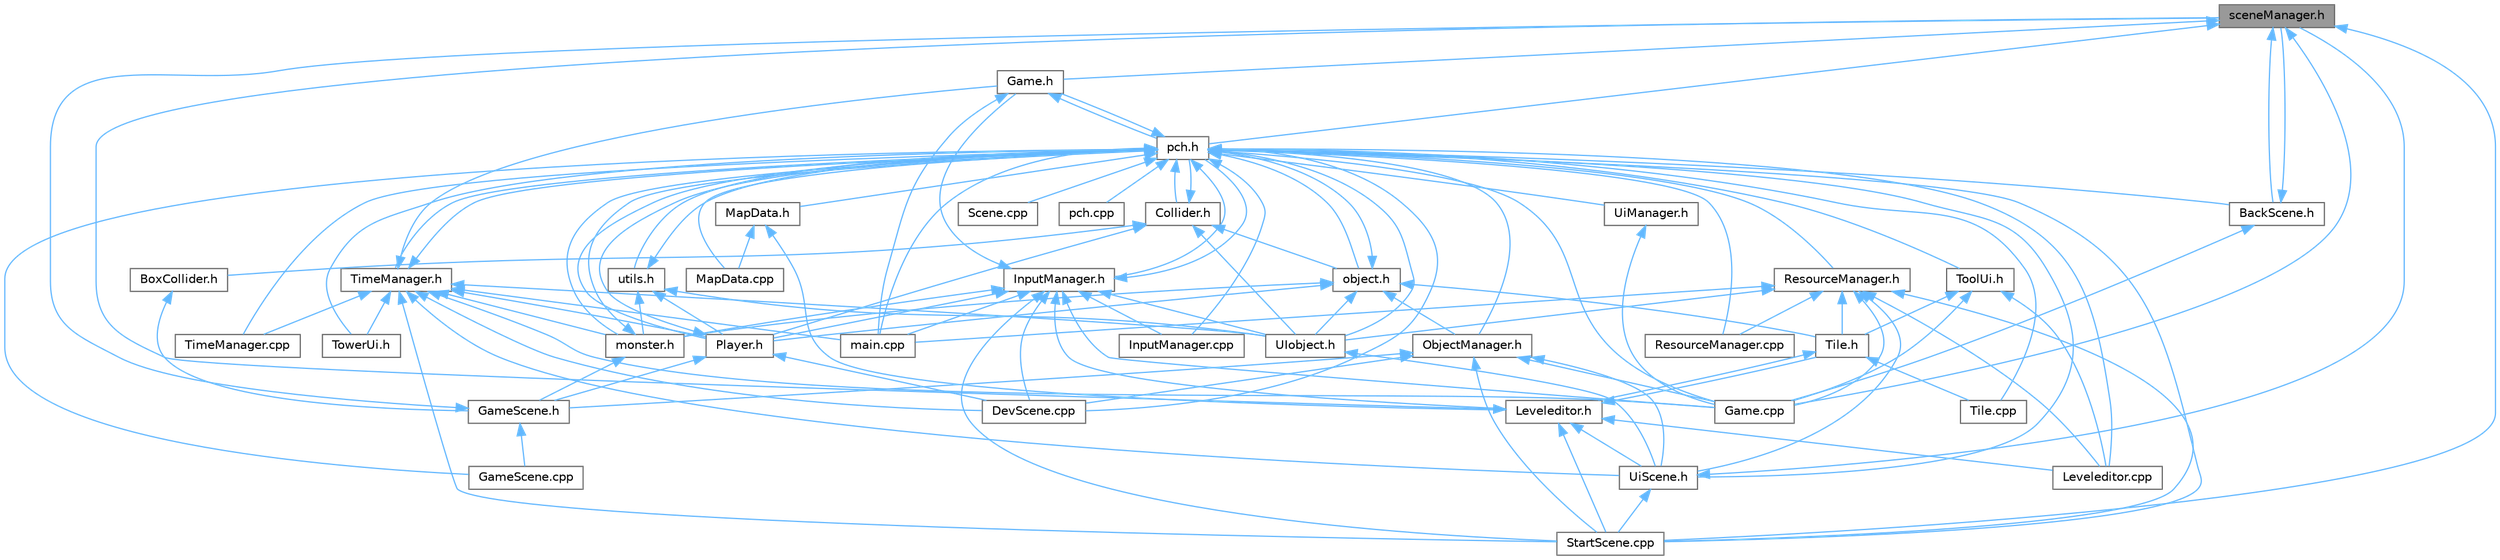 digraph "sceneManager.h"
{
 // LATEX_PDF_SIZE
  bgcolor="transparent";
  edge [fontname=Helvetica,fontsize=10,labelfontname=Helvetica,labelfontsize=10];
  node [fontname=Helvetica,fontsize=10,shape=box,height=0.2,width=0.4];
  Node1 [id="Node000001",label="sceneManager.h",height=0.2,width=0.4,color="gray40", fillcolor="grey60", style="filled", fontcolor="black",tooltip=" "];
  Node1 -> Node2 [id="edge1_Node000001_Node000002",dir="back",color="steelblue1",style="solid",tooltip=" "];
  Node2 [id="Node000002",label="BackScene.h",height=0.2,width=0.4,color="grey40", fillcolor="white", style="filled",URL="$_back_scene_8h.html",tooltip=" "];
  Node2 -> Node3 [id="edge2_Node000002_Node000003",dir="back",color="steelblue1",style="solid",tooltip=" "];
  Node3 [id="Node000003",label="Game.cpp",height=0.2,width=0.4,color="grey40", fillcolor="white", style="filled",URL="$_game_8cpp.html",tooltip=" "];
  Node2 -> Node1 [id="edge3_Node000002_Node000001",dir="back",color="steelblue1",style="solid",tooltip=" "];
  Node1 -> Node3 [id="edge4_Node000001_Node000003",dir="back",color="steelblue1",style="solid",tooltip=" "];
  Node1 -> Node4 [id="edge5_Node000001_Node000004",dir="back",color="steelblue1",style="solid",tooltip=" "];
  Node4 [id="Node000004",label="Game.h",height=0.2,width=0.4,color="grey40", fillcolor="white", style="filled",URL="$_game_8h.html",tooltip=" "];
  Node4 -> Node5 [id="edge6_Node000004_Node000005",dir="back",color="steelblue1",style="solid",tooltip=" "];
  Node5 [id="Node000005",label="main.cpp",height=0.2,width=0.4,color="grey40", fillcolor="white", style="filled",URL="$main_8cpp.html",tooltip=" "];
  Node4 -> Node6 [id="edge7_Node000004_Node000006",dir="back",color="steelblue1",style="solid",tooltip=" "];
  Node6 [id="Node000006",label="pch.h",height=0.2,width=0.4,color="grey40", fillcolor="white", style="filled",URL="$pch_8h.html",tooltip=" "];
  Node6 -> Node2 [id="edge8_Node000006_Node000002",dir="back",color="steelblue1",style="solid",tooltip=" "];
  Node6 -> Node7 [id="edge9_Node000006_Node000007",dir="back",color="steelblue1",style="solid",tooltip=" "];
  Node7 [id="Node000007",label="Collider.h",height=0.2,width=0.4,color="grey40", fillcolor="white", style="filled",URL="$_collider_8h.html",tooltip=" "];
  Node7 -> Node8 [id="edge10_Node000007_Node000008",dir="back",color="steelblue1",style="solid",tooltip=" "];
  Node8 [id="Node000008",label="BoxCollider.h",height=0.2,width=0.4,color="grey40", fillcolor="white", style="filled",URL="$_box_collider_8h.html",tooltip=" "];
  Node8 -> Node9 [id="edge11_Node000008_Node000009",dir="back",color="steelblue1",style="solid",tooltip=" "];
  Node9 [id="Node000009",label="GameScene.h",height=0.2,width=0.4,color="grey40", fillcolor="white", style="filled",URL="$_game_scene_8h.html",tooltip=" "];
  Node9 -> Node10 [id="edge12_Node000009_Node000010",dir="back",color="steelblue1",style="solid",tooltip=" "];
  Node10 [id="Node000010",label="GameScene.cpp",height=0.2,width=0.4,color="grey40", fillcolor="white", style="filled",URL="$_game_scene_8cpp.html",tooltip=" "];
  Node9 -> Node1 [id="edge13_Node000009_Node000001",dir="back",color="steelblue1",style="solid",tooltip=" "];
  Node7 -> Node11 [id="edge14_Node000007_Node000011",dir="back",color="steelblue1",style="solid",tooltip=" "];
  Node11 [id="Node000011",label="Player.h",height=0.2,width=0.4,color="grey40", fillcolor="white", style="filled",URL="$_player_8h.html",tooltip=" "];
  Node11 -> Node12 [id="edge15_Node000011_Node000012",dir="back",color="steelblue1",style="solid",tooltip=" "];
  Node12 [id="Node000012",label="DevScene.cpp",height=0.2,width=0.4,color="grey40", fillcolor="white", style="filled",URL="$_dev_scene_8cpp.html",tooltip=" "];
  Node11 -> Node9 [id="edge16_Node000011_Node000009",dir="back",color="steelblue1",style="solid",tooltip=" "];
  Node11 -> Node6 [id="edge17_Node000011_Node000006",dir="back",color="steelblue1",style="solid",tooltip=" "];
  Node7 -> Node13 [id="edge18_Node000007_Node000013",dir="back",color="steelblue1",style="solid",tooltip=" "];
  Node13 [id="Node000013",label="UIobject.h",height=0.2,width=0.4,color="grey40", fillcolor="white", style="filled",URL="$_u_iobject_8h.html",tooltip=" "];
  Node13 -> Node14 [id="edge19_Node000013_Node000014",dir="back",color="steelblue1",style="solid",tooltip=" "];
  Node14 [id="Node000014",label="UiScene.h",height=0.2,width=0.4,color="grey40", fillcolor="white", style="filled",URL="$_ui_scene_8h.html",tooltip=" "];
  Node14 -> Node15 [id="edge20_Node000014_Node000015",dir="back",color="steelblue1",style="solid",tooltip=" "];
  Node15 [id="Node000015",label="StartScene.cpp",height=0.2,width=0.4,color="grey40", fillcolor="white", style="filled",URL="$_start_scene_8cpp.html",tooltip=" "];
  Node14 -> Node1 [id="edge21_Node000014_Node000001",dir="back",color="steelblue1",style="solid",tooltip=" "];
  Node7 -> Node16 [id="edge22_Node000007_Node000016",dir="back",color="steelblue1",style="solid",tooltip=" "];
  Node16 [id="Node000016",label="object.h",height=0.2,width=0.4,color="grey40", fillcolor="white", style="filled",URL="$object_8h.html",tooltip=" "];
  Node16 -> Node17 [id="edge23_Node000016_Node000017",dir="back",color="steelblue1",style="solid",tooltip=" "];
  Node17 [id="Node000017",label="ObjectManager.h",height=0.2,width=0.4,color="grey40", fillcolor="white", style="filled",URL="$_object_manager_8h.html",tooltip=" "];
  Node17 -> Node12 [id="edge24_Node000017_Node000012",dir="back",color="steelblue1",style="solid",tooltip=" "];
  Node17 -> Node3 [id="edge25_Node000017_Node000003",dir="back",color="steelblue1",style="solid",tooltip=" "];
  Node17 -> Node9 [id="edge26_Node000017_Node000009",dir="back",color="steelblue1",style="solid",tooltip=" "];
  Node17 -> Node15 [id="edge27_Node000017_Node000015",dir="back",color="steelblue1",style="solid",tooltip=" "];
  Node17 -> Node14 [id="edge28_Node000017_Node000014",dir="back",color="steelblue1",style="solid",tooltip=" "];
  Node16 -> Node11 [id="edge29_Node000016_Node000011",dir="back",color="steelblue1",style="solid",tooltip=" "];
  Node16 -> Node18 [id="edge30_Node000016_Node000018",dir="back",color="steelblue1",style="solid",tooltip=" "];
  Node18 [id="Node000018",label="Tile.h",height=0.2,width=0.4,color="grey40", fillcolor="white", style="filled",URL="$_tile_8h.html",tooltip=" "];
  Node18 -> Node19 [id="edge31_Node000018_Node000019",dir="back",color="steelblue1",style="solid",tooltip=" "];
  Node19 [id="Node000019",label="Leveleditor.h",height=0.2,width=0.4,color="grey40", fillcolor="white", style="filled",URL="$_leveleditor_8h.html",tooltip=" "];
  Node19 -> Node20 [id="edge32_Node000019_Node000020",dir="back",color="steelblue1",style="solid",tooltip=" "];
  Node20 [id="Node000020",label="Leveleditor.cpp",height=0.2,width=0.4,color="grey40", fillcolor="white", style="filled",URL="$_leveleditor_8cpp.html",tooltip=" "];
  Node19 -> Node15 [id="edge33_Node000019_Node000015",dir="back",color="steelblue1",style="solid",tooltip=" "];
  Node19 -> Node18 [id="edge34_Node000019_Node000018",dir="back",color="steelblue1",style="solid",tooltip=" "];
  Node19 -> Node14 [id="edge35_Node000019_Node000014",dir="back",color="steelblue1",style="solid",tooltip=" "];
  Node19 -> Node1 [id="edge36_Node000019_Node000001",dir="back",color="steelblue1",style="solid",tooltip=" "];
  Node18 -> Node21 [id="edge37_Node000018_Node000021",dir="back",color="steelblue1",style="solid",tooltip=" "];
  Node21 [id="Node000021",label="Tile.cpp",height=0.2,width=0.4,color="grey40", fillcolor="white", style="filled",URL="$_tile_8cpp.html",tooltip=" "];
  Node16 -> Node13 [id="edge38_Node000016_Node000013",dir="back",color="steelblue1",style="solid",tooltip=" "];
  Node16 -> Node22 [id="edge39_Node000016_Node000022",dir="back",color="steelblue1",style="solid",tooltip=" "];
  Node22 [id="Node000022",label="monster.h",height=0.2,width=0.4,color="grey40", fillcolor="white", style="filled",URL="$monster_8h.html",tooltip=" "];
  Node22 -> Node9 [id="edge40_Node000022_Node000009",dir="back",color="steelblue1",style="solid",tooltip=" "];
  Node22 -> Node6 [id="edge41_Node000022_Node000006",dir="back",color="steelblue1",style="solid",tooltip=" "];
  Node16 -> Node6 [id="edge42_Node000016_Node000006",dir="back",color="steelblue1",style="solid",tooltip=" "];
  Node7 -> Node6 [id="edge43_Node000007_Node000006",dir="back",color="steelblue1",style="solid",tooltip=" "];
  Node6 -> Node12 [id="edge44_Node000006_Node000012",dir="back",color="steelblue1",style="solid",tooltip=" "];
  Node6 -> Node3 [id="edge45_Node000006_Node000003",dir="back",color="steelblue1",style="solid",tooltip=" "];
  Node6 -> Node4 [id="edge46_Node000006_Node000004",dir="back",color="steelblue1",style="solid",tooltip=" "];
  Node6 -> Node10 [id="edge47_Node000006_Node000010",dir="back",color="steelblue1",style="solid",tooltip=" "];
  Node6 -> Node23 [id="edge48_Node000006_Node000023",dir="back",color="steelblue1",style="solid",tooltip=" "];
  Node23 [id="Node000023",label="InputManager.cpp",height=0.2,width=0.4,color="grey40", fillcolor="white", style="filled",URL="$_input_manager_8cpp.html",tooltip=" "];
  Node6 -> Node24 [id="edge49_Node000006_Node000024",dir="back",color="steelblue1",style="solid",tooltip=" "];
  Node24 [id="Node000024",label="InputManager.h",height=0.2,width=0.4,color="grey40", fillcolor="white", style="filled",URL="$_input_manager_8h.html",tooltip=" "];
  Node24 -> Node12 [id="edge50_Node000024_Node000012",dir="back",color="steelblue1",style="solid",tooltip=" "];
  Node24 -> Node3 [id="edge51_Node000024_Node000003",dir="back",color="steelblue1",style="solid",tooltip=" "];
  Node24 -> Node4 [id="edge52_Node000024_Node000004",dir="back",color="steelblue1",style="solid",tooltip=" "];
  Node24 -> Node23 [id="edge53_Node000024_Node000023",dir="back",color="steelblue1",style="solid",tooltip=" "];
  Node24 -> Node19 [id="edge54_Node000024_Node000019",dir="back",color="steelblue1",style="solid",tooltip=" "];
  Node24 -> Node11 [id="edge55_Node000024_Node000011",dir="back",color="steelblue1",style="solid",tooltip=" "];
  Node24 -> Node15 [id="edge56_Node000024_Node000015",dir="back",color="steelblue1",style="solid",tooltip=" "];
  Node24 -> Node13 [id="edge57_Node000024_Node000013",dir="back",color="steelblue1",style="solid",tooltip=" "];
  Node24 -> Node5 [id="edge58_Node000024_Node000005",dir="back",color="steelblue1",style="solid",tooltip=" "];
  Node24 -> Node22 [id="edge59_Node000024_Node000022",dir="back",color="steelblue1",style="solid",tooltip=" "];
  Node24 -> Node6 [id="edge60_Node000024_Node000006",dir="back",color="steelblue1",style="solid",tooltip=" "];
  Node6 -> Node20 [id="edge61_Node000006_Node000020",dir="back",color="steelblue1",style="solid",tooltip=" "];
  Node6 -> Node25 [id="edge62_Node000006_Node000025",dir="back",color="steelblue1",style="solid",tooltip=" "];
  Node25 [id="Node000025",label="MapData.cpp",height=0.2,width=0.4,color="grey40", fillcolor="white", style="filled",URL="$_map_data_8cpp.html",tooltip=" "];
  Node6 -> Node26 [id="edge63_Node000006_Node000026",dir="back",color="steelblue1",style="solid",tooltip=" "];
  Node26 [id="Node000026",label="MapData.h",height=0.2,width=0.4,color="grey40", fillcolor="white", style="filled",URL="$_map_data_8h.html",tooltip=" "];
  Node26 -> Node19 [id="edge64_Node000026_Node000019",dir="back",color="steelblue1",style="solid",tooltip=" "];
  Node26 -> Node25 [id="edge65_Node000026_Node000025",dir="back",color="steelblue1",style="solid",tooltip=" "];
  Node6 -> Node17 [id="edge66_Node000006_Node000017",dir="back",color="steelblue1",style="solid",tooltip=" "];
  Node6 -> Node11 [id="edge67_Node000006_Node000011",dir="back",color="steelblue1",style="solid",tooltip=" "];
  Node6 -> Node27 [id="edge68_Node000006_Node000027",dir="back",color="steelblue1",style="solid",tooltip=" "];
  Node27 [id="Node000027",label="ResourceManager.cpp",height=0.2,width=0.4,color="grey40", fillcolor="white", style="filled",URL="$_resource_manager_8cpp.html",tooltip=" "];
  Node6 -> Node28 [id="edge69_Node000006_Node000028",dir="back",color="steelblue1",style="solid",tooltip=" "];
  Node28 [id="Node000028",label="ResourceManager.h",height=0.2,width=0.4,color="grey40", fillcolor="white", style="filled",URL="$_resource_manager_8h.html",tooltip=" "];
  Node28 -> Node3 [id="edge70_Node000028_Node000003",dir="back",color="steelblue1",style="solid",tooltip=" "];
  Node28 -> Node20 [id="edge71_Node000028_Node000020",dir="back",color="steelblue1",style="solid",tooltip=" "];
  Node28 -> Node27 [id="edge72_Node000028_Node000027",dir="back",color="steelblue1",style="solid",tooltip=" "];
  Node28 -> Node15 [id="edge73_Node000028_Node000015",dir="back",color="steelblue1",style="solid",tooltip=" "];
  Node28 -> Node18 [id="edge74_Node000028_Node000018",dir="back",color="steelblue1",style="solid",tooltip=" "];
  Node28 -> Node13 [id="edge75_Node000028_Node000013",dir="back",color="steelblue1",style="solid",tooltip=" "];
  Node28 -> Node14 [id="edge76_Node000028_Node000014",dir="back",color="steelblue1",style="solid",tooltip=" "];
  Node28 -> Node5 [id="edge77_Node000028_Node000005",dir="back",color="steelblue1",style="solid",tooltip=" "];
  Node6 -> Node29 [id="edge78_Node000006_Node000029",dir="back",color="steelblue1",style="solid",tooltip=" "];
  Node29 [id="Node000029",label="Scene.cpp",height=0.2,width=0.4,color="grey40", fillcolor="white", style="filled",URL="$_scene_8cpp.html",tooltip=" "];
  Node6 -> Node15 [id="edge79_Node000006_Node000015",dir="back",color="steelblue1",style="solid",tooltip=" "];
  Node6 -> Node21 [id="edge80_Node000006_Node000021",dir="back",color="steelblue1",style="solid",tooltip=" "];
  Node6 -> Node30 [id="edge81_Node000006_Node000030",dir="back",color="steelblue1",style="solid",tooltip=" "];
  Node30 [id="Node000030",label="TimeManager.cpp",height=0.2,width=0.4,color="grey40", fillcolor="white", style="filled",URL="$_time_manager_8cpp.html",tooltip=" "];
  Node6 -> Node31 [id="edge82_Node000006_Node000031",dir="back",color="steelblue1",style="solid",tooltip=" "];
  Node31 [id="Node000031",label="TimeManager.h",height=0.2,width=0.4,color="grey40", fillcolor="white", style="filled",URL="$_time_manager_8h.html",tooltip=" "];
  Node31 -> Node12 [id="edge83_Node000031_Node000012",dir="back",color="steelblue1",style="solid",tooltip=" "];
  Node31 -> Node3 [id="edge84_Node000031_Node000003",dir="back",color="steelblue1",style="solid",tooltip=" "];
  Node31 -> Node4 [id="edge85_Node000031_Node000004",dir="back",color="steelblue1",style="solid",tooltip=" "];
  Node31 -> Node11 [id="edge86_Node000031_Node000011",dir="back",color="steelblue1",style="solid",tooltip=" "];
  Node31 -> Node15 [id="edge87_Node000031_Node000015",dir="back",color="steelblue1",style="solid",tooltip=" "];
  Node31 -> Node30 [id="edge88_Node000031_Node000030",dir="back",color="steelblue1",style="solid",tooltip=" "];
  Node31 -> Node32 [id="edge89_Node000031_Node000032",dir="back",color="steelblue1",style="solid",tooltip=" "];
  Node32 [id="Node000032",label="TowerUi.h",height=0.2,width=0.4,color="grey40", fillcolor="white", style="filled",URL="$_tower_ui_8h.html",tooltip=" "];
  Node31 -> Node13 [id="edge90_Node000031_Node000013",dir="back",color="steelblue1",style="solid",tooltip=" "];
  Node31 -> Node14 [id="edge91_Node000031_Node000014",dir="back",color="steelblue1",style="solid",tooltip=" "];
  Node31 -> Node5 [id="edge92_Node000031_Node000005",dir="back",color="steelblue1",style="solid",tooltip=" "];
  Node31 -> Node22 [id="edge93_Node000031_Node000022",dir="back",color="steelblue1",style="solid",tooltip=" "];
  Node31 -> Node6 [id="edge94_Node000031_Node000006",dir="back",color="steelblue1",style="solid",tooltip=" "];
  Node6 -> Node33 [id="edge95_Node000006_Node000033",dir="back",color="steelblue1",style="solid",tooltip=" "];
  Node33 [id="Node000033",label="ToolUi.h",height=0.2,width=0.4,color="grey40", fillcolor="white", style="filled",URL="$_tool_ui_8h.html",tooltip=" "];
  Node33 -> Node3 [id="edge96_Node000033_Node000003",dir="back",color="steelblue1",style="solid",tooltip=" "];
  Node33 -> Node20 [id="edge97_Node000033_Node000020",dir="back",color="steelblue1",style="solid",tooltip=" "];
  Node33 -> Node18 [id="edge98_Node000033_Node000018",dir="back",color="steelblue1",style="solid",tooltip=" "];
  Node6 -> Node32 [id="edge99_Node000006_Node000032",dir="back",color="steelblue1",style="solid",tooltip=" "];
  Node6 -> Node13 [id="edge100_Node000006_Node000013",dir="back",color="steelblue1",style="solid",tooltip=" "];
  Node6 -> Node34 [id="edge101_Node000006_Node000034",dir="back",color="steelblue1",style="solid",tooltip=" "];
  Node34 [id="Node000034",label="UiManager.h",height=0.2,width=0.4,color="grey40", fillcolor="white", style="filled",URL="$_ui_manager_8h.html",tooltip=" "];
  Node34 -> Node3 [id="edge102_Node000034_Node000003",dir="back",color="steelblue1",style="solid",tooltip=" "];
  Node6 -> Node14 [id="edge103_Node000006_Node000014",dir="back",color="steelblue1",style="solid",tooltip=" "];
  Node6 -> Node5 [id="edge104_Node000006_Node000005",dir="back",color="steelblue1",style="solid",tooltip=" "];
  Node6 -> Node22 [id="edge105_Node000006_Node000022",dir="back",color="steelblue1",style="solid",tooltip=" "];
  Node6 -> Node16 [id="edge106_Node000006_Node000016",dir="back",color="steelblue1",style="solid",tooltip=" "];
  Node6 -> Node35 [id="edge107_Node000006_Node000035",dir="back",color="steelblue1",style="solid",tooltip=" "];
  Node35 [id="Node000035",label="pch.cpp",height=0.2,width=0.4,color="grey40", fillcolor="white", style="filled",URL="$pch_8cpp.html",tooltip=" "];
  Node6 -> Node36 [id="edge108_Node000006_Node000036",dir="back",color="steelblue1",style="solid",tooltip=" "];
  Node36 [id="Node000036",label="utils.h",height=0.2,width=0.4,color="grey40", fillcolor="white", style="filled",URL="$utils_8h.html",tooltip=" "];
  Node36 -> Node11 [id="edge109_Node000036_Node000011",dir="back",color="steelblue1",style="solid",tooltip=" "];
  Node36 -> Node13 [id="edge110_Node000036_Node000013",dir="back",color="steelblue1",style="solid",tooltip=" "];
  Node36 -> Node22 [id="edge111_Node000036_Node000022",dir="back",color="steelblue1",style="solid",tooltip=" "];
  Node36 -> Node6 [id="edge112_Node000036_Node000006",dir="back",color="steelblue1",style="solid",tooltip=" "];
  Node1 -> Node15 [id="edge113_Node000001_Node000015",dir="back",color="steelblue1",style="solid",tooltip=" "];
  Node1 -> Node6 [id="edge114_Node000001_Node000006",dir="back",color="steelblue1",style="solid",tooltip=" "];
}

